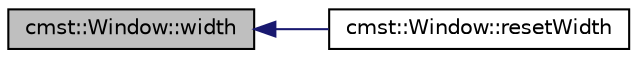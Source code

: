 digraph "cmst::Window::width"
{
  edge [fontname="Helvetica",fontsize="10",labelfontname="Helvetica",labelfontsize="10"];
  node [fontname="Helvetica",fontsize="10",shape=record];
  rankdir="LR";
  Node1 [label="cmst::Window::width",height=0.2,width=0.4,color="black", fillcolor="grey75", style="filled", fontcolor="black"];
  Node1 -> Node2 [dir="back",color="midnightblue",fontsize="10",style="solid",fontname="Helvetica"];
  Node2 [label="cmst::Window::resetWidth",height=0.2,width=0.4,color="black", fillcolor="white", style="filled",URL="$classcmst_1_1_window.html#a3f234daf3198e3611892515f1721de44",tooltip="Record the width of current GLUT window. "];
}
